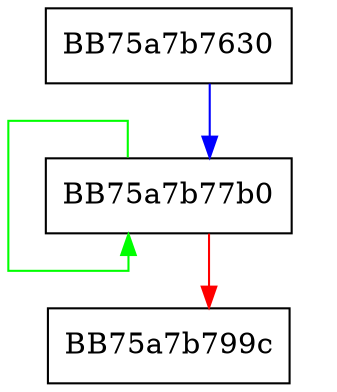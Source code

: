 digraph SymCryptFdefRawMul1024Asm {
  node [shape="box"];
  graph [splines=ortho];
  BB75a7b7630 -> BB75a7b77b0 [color="blue"];
  BB75a7b77b0 -> BB75a7b77b0 [color="green"];
  BB75a7b77b0 -> BB75a7b799c [color="red"];
}